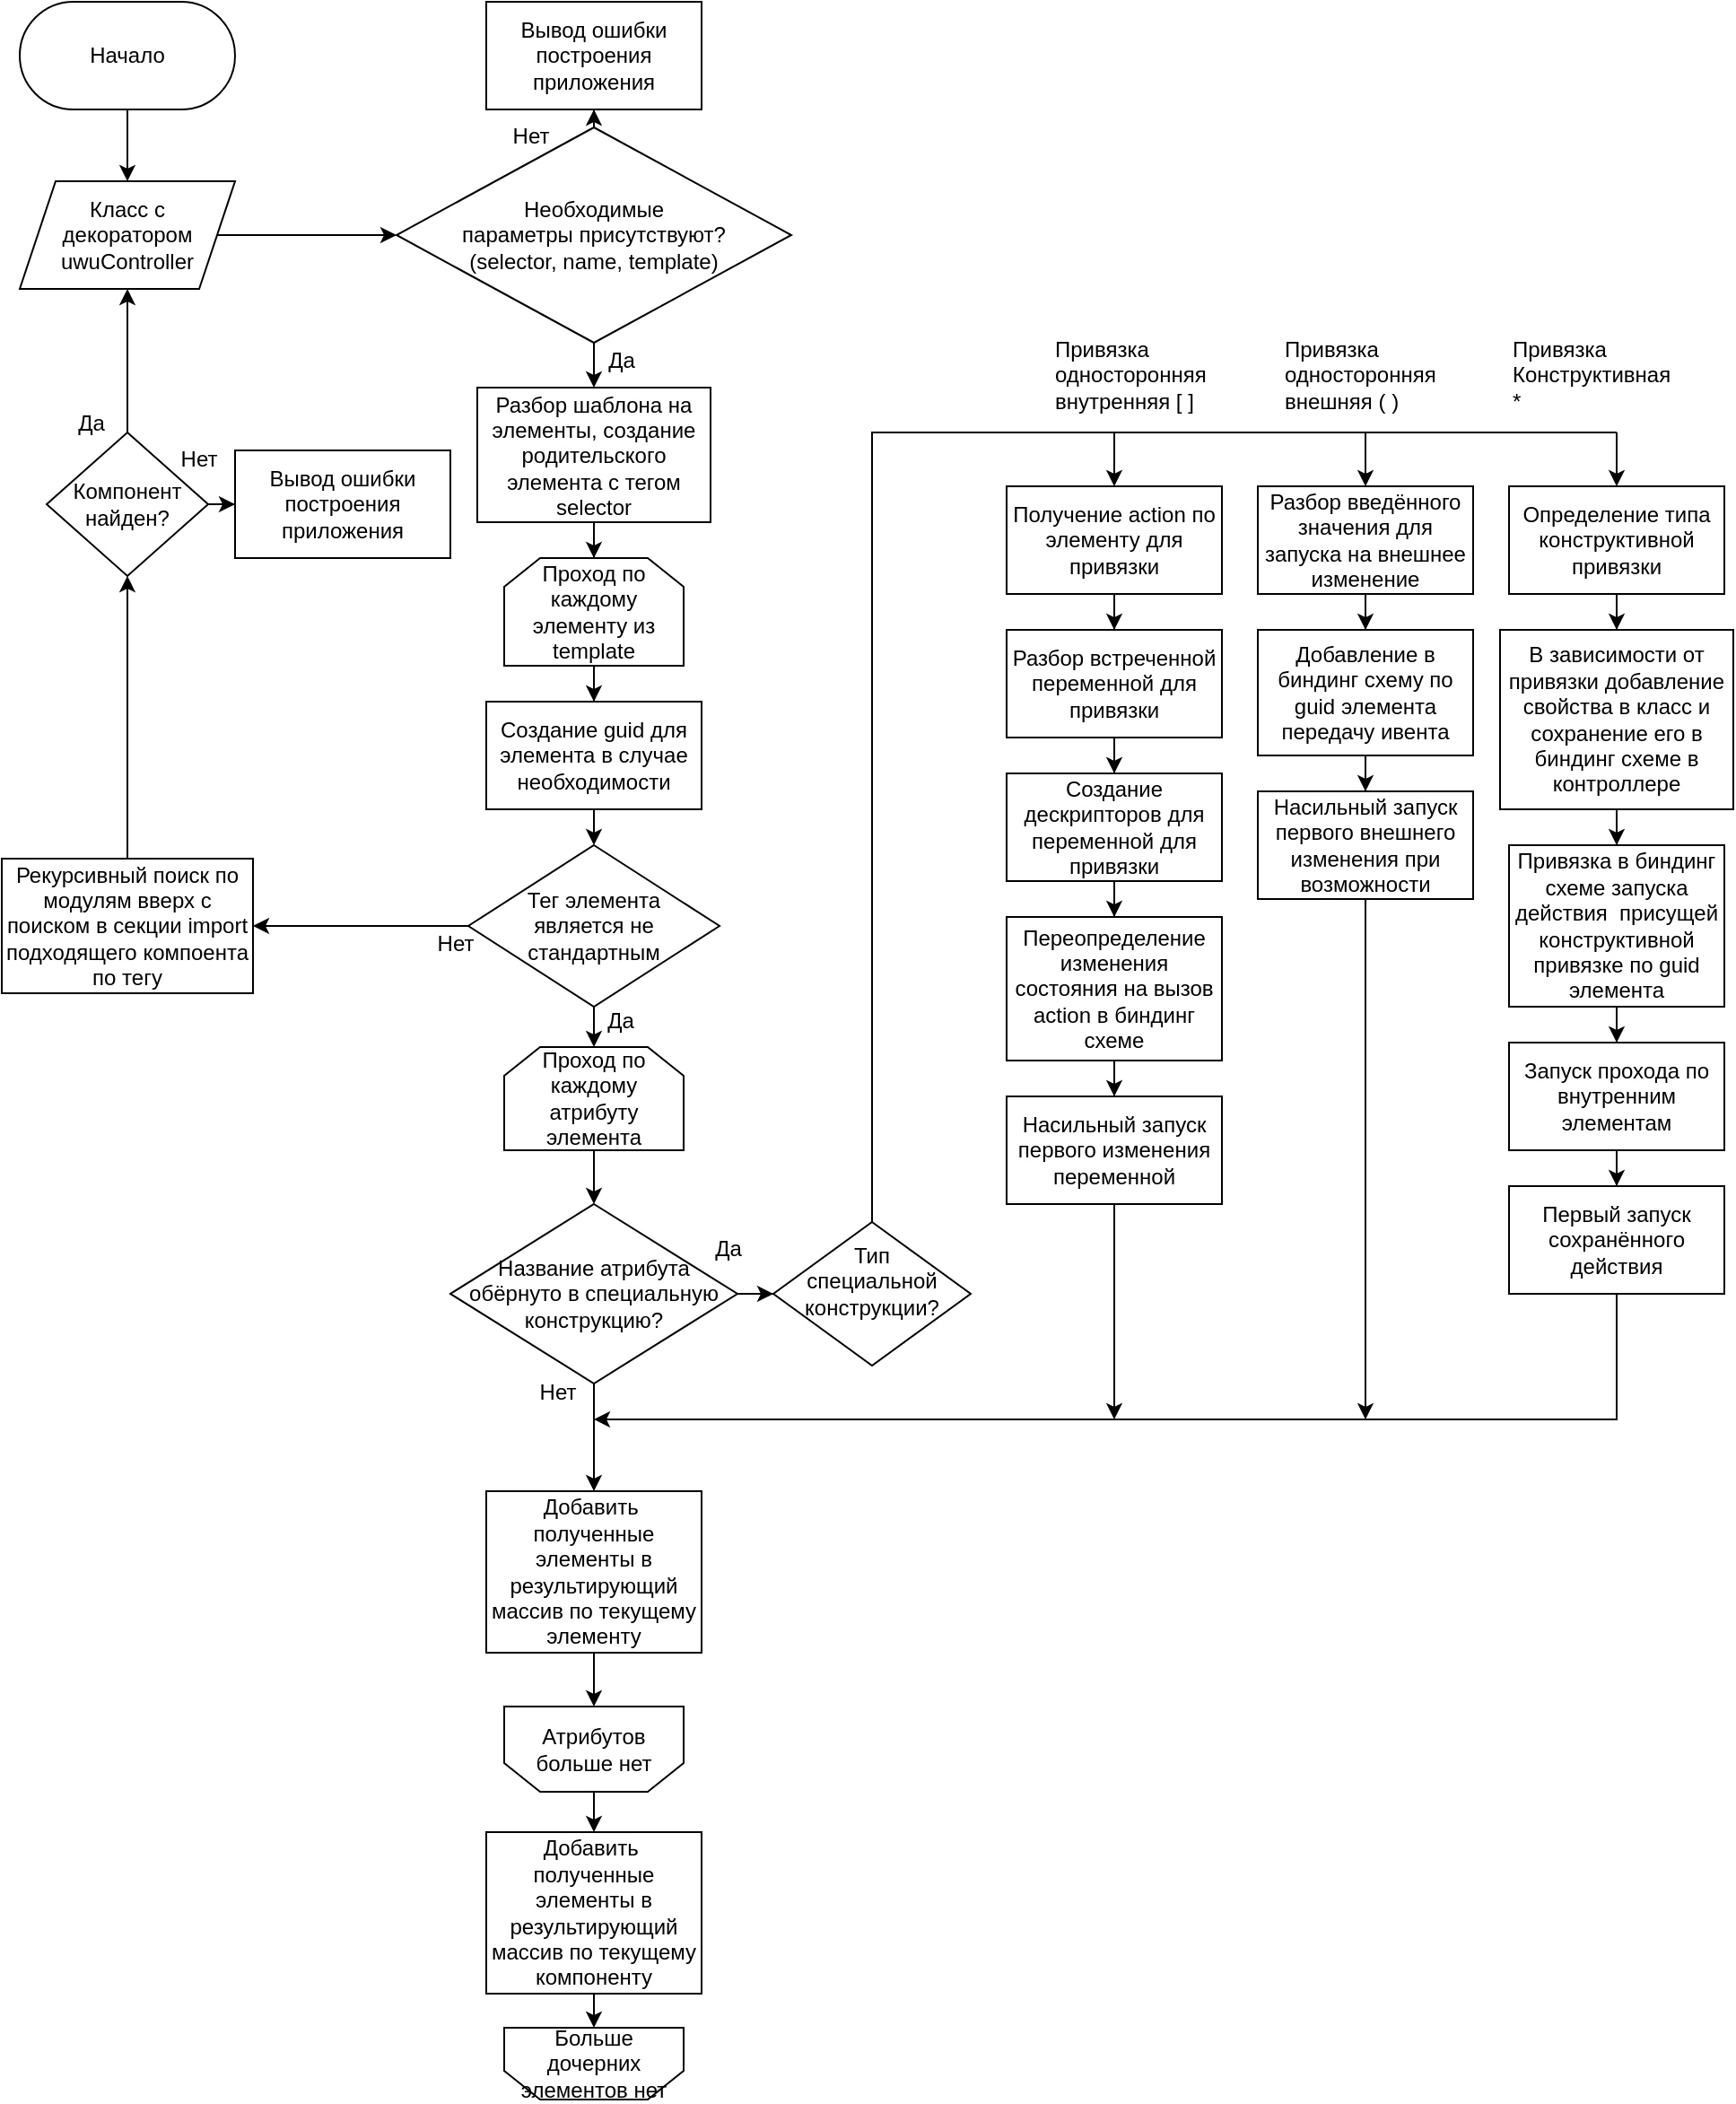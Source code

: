 <mxfile version="16.5.6" type="github">
  <diagram id="C5RBs43oDa-KdzZeNtuy" name="Page-1">
    <mxGraphModel dx="1221" dy="767" grid="1" gridSize="10" guides="1" tooltips="1" connect="1" arrows="1" fold="1" page="1" pageScale="1" pageWidth="827" pageHeight="1169" math="0" shadow="0">
      <root>
        <mxCell id="WIyWlLk6GJQsqaUBKTNV-0" />
        <mxCell id="WIyWlLk6GJQsqaUBKTNV-1" parent="WIyWlLk6GJQsqaUBKTNV-0" />
        <mxCell id="5Lq38UglI5ENBKYFWKuD-5" style="edgeStyle=orthogonalEdgeStyle;rounded=0;orthogonalLoop=1;jettySize=auto;html=1;entryX=0;entryY=0.5;entryDx=0;entryDy=0;" edge="1" parent="WIyWlLk6GJQsqaUBKTNV-1" source="5Lq38UglI5ENBKYFWKuD-0" target="5Lq38UglI5ENBKYFWKuD-4">
          <mxGeometry relative="1" as="geometry" />
        </mxCell>
        <mxCell id="5Lq38UglI5ENBKYFWKuD-0" value="&lt;div&gt;Класс с&lt;/div&gt;&lt;div&gt;декоратором&lt;/div&gt;&lt;div&gt;uwuController&lt;br&gt;&lt;/div&gt;" style="shape=parallelogram;perimeter=parallelogramPerimeter;whiteSpace=wrap;html=1;fixedSize=1;" vertex="1" parent="WIyWlLk6GJQsqaUBKTNV-1">
          <mxGeometry x="10" y="100" width="120" height="60" as="geometry" />
        </mxCell>
        <mxCell id="5Lq38UglI5ENBKYFWKuD-7" value="" style="edgeStyle=orthogonalEdgeStyle;rounded=0;orthogonalLoop=1;jettySize=auto;html=1;" edge="1" parent="WIyWlLk6GJQsqaUBKTNV-1" source="5Lq38UglI5ENBKYFWKuD-4" target="5Lq38UglI5ENBKYFWKuD-6">
          <mxGeometry relative="1" as="geometry" />
        </mxCell>
        <mxCell id="5Lq38UglI5ENBKYFWKuD-10" value="" style="edgeStyle=orthogonalEdgeStyle;rounded=0;orthogonalLoop=1;jettySize=auto;html=1;" edge="1" parent="WIyWlLk6GJQsqaUBKTNV-1" source="5Lq38UglI5ENBKYFWKuD-4" target="5Lq38UglI5ENBKYFWKuD-9">
          <mxGeometry relative="1" as="geometry" />
        </mxCell>
        <mxCell id="5Lq38UglI5ENBKYFWKuD-4" value="&lt;div&gt;Необходимые&lt;/div&gt;&lt;div&gt;параметры присутствуют?&lt;/div&gt;&lt;div&gt;(selector, name, template)&lt;br&gt;&lt;/div&gt;" style="rhombus;whiteSpace=wrap;html=1;" vertex="1" parent="WIyWlLk6GJQsqaUBKTNV-1">
          <mxGeometry x="220" y="70" width="220" height="120" as="geometry" />
        </mxCell>
        <mxCell id="5Lq38UglI5ENBKYFWKuD-6" value="&lt;div&gt;Вывод ошибки построения приложения&lt;br&gt;&lt;/div&gt;" style="whiteSpace=wrap;html=1;" vertex="1" parent="WIyWlLk6GJQsqaUBKTNV-1">
          <mxGeometry x="270" width="120" height="60" as="geometry" />
        </mxCell>
        <mxCell id="5Lq38UglI5ENBKYFWKuD-8" value="Нет" style="text;html=1;strokeColor=none;fillColor=none;align=center;verticalAlign=middle;whiteSpace=wrap;rounded=0;" vertex="1" parent="WIyWlLk6GJQsqaUBKTNV-1">
          <mxGeometry x="265" y="60" width="60" height="30" as="geometry" />
        </mxCell>
        <mxCell id="5Lq38UglI5ENBKYFWKuD-15" style="edgeStyle=orthogonalEdgeStyle;rounded=0;orthogonalLoop=1;jettySize=auto;html=1;entryX=0.5;entryY=0;entryDx=0;entryDy=0;" edge="1" parent="WIyWlLk6GJQsqaUBKTNV-1" source="5Lq38UglI5ENBKYFWKuD-9" target="5Lq38UglI5ENBKYFWKuD-14">
          <mxGeometry relative="1" as="geometry" />
        </mxCell>
        <mxCell id="5Lq38UglI5ENBKYFWKuD-9" value="Разбор шаблона на элементы, создание родительского элемента с тегом selector" style="whiteSpace=wrap;html=1;" vertex="1" parent="WIyWlLk6GJQsqaUBKTNV-1">
          <mxGeometry x="265" y="215" width="130" height="75" as="geometry" />
        </mxCell>
        <mxCell id="5Lq38UglI5ENBKYFWKuD-11" value="Да" style="text;html=1;align=center;verticalAlign=middle;resizable=0;points=[];autosize=1;strokeColor=none;fillColor=none;" vertex="1" parent="WIyWlLk6GJQsqaUBKTNV-1">
          <mxGeometry x="330" y="190" width="30" height="20" as="geometry" />
        </mxCell>
        <mxCell id="5Lq38UglI5ENBKYFWKuD-13" style="edgeStyle=orthogonalEdgeStyle;rounded=0;orthogonalLoop=1;jettySize=auto;html=1;entryX=0.5;entryY=0;entryDx=0;entryDy=0;" edge="1" parent="WIyWlLk6GJQsqaUBKTNV-1" source="5Lq38UglI5ENBKYFWKuD-12" target="5Lq38UglI5ENBKYFWKuD-0">
          <mxGeometry relative="1" as="geometry" />
        </mxCell>
        <mxCell id="5Lq38UglI5ENBKYFWKuD-12" value="Начало" style="rounded=1;whiteSpace=wrap;html=1;arcSize=50;" vertex="1" parent="WIyWlLk6GJQsqaUBKTNV-1">
          <mxGeometry x="10" width="120" height="60" as="geometry" />
        </mxCell>
        <mxCell id="5Lq38UglI5ENBKYFWKuD-73" style="edgeStyle=orthogonalEdgeStyle;rounded=0;orthogonalLoop=1;jettySize=auto;html=1;entryX=0.5;entryY=0;entryDx=0;entryDy=0;" edge="1" parent="WIyWlLk6GJQsqaUBKTNV-1" source="5Lq38UglI5ENBKYFWKuD-14" target="5Lq38UglI5ENBKYFWKuD-74">
          <mxGeometry relative="1" as="geometry">
            <mxPoint x="330" y="400" as="targetPoint" />
          </mxGeometry>
        </mxCell>
        <mxCell id="5Lq38UglI5ENBKYFWKuD-14" value="Проход по каждому элементу из template" style="shape=loopLimit;whiteSpace=wrap;html=1;" vertex="1" parent="WIyWlLk6GJQsqaUBKTNV-1">
          <mxGeometry x="280" y="310" width="100" height="60" as="geometry" />
        </mxCell>
        <mxCell id="5Lq38UglI5ENBKYFWKuD-23" value="" style="edgeStyle=orthogonalEdgeStyle;rounded=0;orthogonalLoop=1;jettySize=auto;html=1;" edge="1" parent="WIyWlLk6GJQsqaUBKTNV-1" source="5Lq38UglI5ENBKYFWKuD-18" target="5Lq38UglI5ENBKYFWKuD-22">
          <mxGeometry relative="1" as="geometry" />
        </mxCell>
        <mxCell id="5Lq38UglI5ENBKYFWKuD-42" style="edgeStyle=orthogonalEdgeStyle;rounded=0;orthogonalLoop=1;jettySize=auto;html=1;entryX=0.5;entryY=0;entryDx=0;entryDy=0;" edge="1" parent="WIyWlLk6GJQsqaUBKTNV-1" source="5Lq38UglI5ENBKYFWKuD-18" target="5Lq38UglI5ENBKYFWKuD-40">
          <mxGeometry relative="1" as="geometry" />
        </mxCell>
        <mxCell id="5Lq38UglI5ENBKYFWKuD-18" value="&lt;div&gt;Тег элемента&lt;/div&gt;&lt;div&gt;является не стандартным&lt;/div&gt;" style="rhombus;whiteSpace=wrap;html=1;" vertex="1" parent="WIyWlLk6GJQsqaUBKTNV-1">
          <mxGeometry x="260" y="470" width="140" height="90" as="geometry" />
        </mxCell>
        <mxCell id="5Lq38UglI5ENBKYFWKuD-27" style="edgeStyle=orthogonalEdgeStyle;rounded=0;orthogonalLoop=1;jettySize=auto;html=1;entryX=0.5;entryY=1;entryDx=0;entryDy=0;" edge="1" parent="WIyWlLk6GJQsqaUBKTNV-1" source="5Lq38UglI5ENBKYFWKuD-22" target="5Lq38UglI5ENBKYFWKuD-26">
          <mxGeometry relative="1" as="geometry" />
        </mxCell>
        <mxCell id="5Lq38UglI5ENBKYFWKuD-22" value="Рекурсивный поиск по модулям вверх с поиском в секции import подходящего компоента по тегу" style="whiteSpace=wrap;html=1;" vertex="1" parent="WIyWlLk6GJQsqaUBKTNV-1">
          <mxGeometry y="477.5" width="140" height="75" as="geometry" />
        </mxCell>
        <mxCell id="5Lq38UglI5ENBKYFWKuD-24" value="Да" style="text;html=1;strokeColor=none;fillColor=none;align=center;verticalAlign=middle;whiteSpace=wrap;rounded=0;" vertex="1" parent="WIyWlLk6GJQsqaUBKTNV-1">
          <mxGeometry x="315" y="552.5" width="60" height="30" as="geometry" />
        </mxCell>
        <mxCell id="5Lq38UglI5ENBKYFWKuD-31" style="edgeStyle=orthogonalEdgeStyle;rounded=0;orthogonalLoop=1;jettySize=auto;html=1;entryX=0.5;entryY=1;entryDx=0;entryDy=0;" edge="1" parent="WIyWlLk6GJQsqaUBKTNV-1" source="5Lq38UglI5ENBKYFWKuD-26" target="5Lq38UglI5ENBKYFWKuD-0">
          <mxGeometry relative="1" as="geometry" />
        </mxCell>
        <mxCell id="5Lq38UglI5ENBKYFWKuD-33" value="" style="edgeStyle=orthogonalEdgeStyle;rounded=0;orthogonalLoop=1;jettySize=auto;html=1;" edge="1" parent="WIyWlLk6GJQsqaUBKTNV-1" source="5Lq38UglI5ENBKYFWKuD-26" target="5Lq38UglI5ENBKYFWKuD-32">
          <mxGeometry relative="1" as="geometry" />
        </mxCell>
        <mxCell id="5Lq38UglI5ENBKYFWKuD-26" value="Компонент найден?" style="rhombus;whiteSpace=wrap;html=1;" vertex="1" parent="WIyWlLk6GJQsqaUBKTNV-1">
          <mxGeometry x="25" y="240" width="90" height="80" as="geometry" />
        </mxCell>
        <mxCell id="5Lq38UglI5ENBKYFWKuD-32" value="&lt;div&gt;Вывод ошибки построения приложения&lt;br&gt;&lt;/div&gt;" style="whiteSpace=wrap;html=1;" vertex="1" parent="WIyWlLk6GJQsqaUBKTNV-1">
          <mxGeometry x="130" y="250" width="120" height="60" as="geometry" />
        </mxCell>
        <mxCell id="5Lq38UglI5ENBKYFWKuD-34" value="Да" style="text;html=1;strokeColor=none;fillColor=none;align=center;verticalAlign=middle;whiteSpace=wrap;rounded=0;" vertex="1" parent="WIyWlLk6GJQsqaUBKTNV-1">
          <mxGeometry x="20" y="220" width="60" height="30" as="geometry" />
        </mxCell>
        <mxCell id="5Lq38UglI5ENBKYFWKuD-36" value="Нет" style="text;html=1;strokeColor=none;fillColor=none;align=center;verticalAlign=middle;whiteSpace=wrap;rounded=0;" vertex="1" parent="WIyWlLk6GJQsqaUBKTNV-1">
          <mxGeometry x="80" y="240" width="60" height="30" as="geometry" />
        </mxCell>
        <mxCell id="5Lq38UglI5ENBKYFWKuD-38" value="Нет" style="text;html=1;strokeColor=none;fillColor=none;align=center;verticalAlign=middle;whiteSpace=wrap;rounded=0;" vertex="1" parent="WIyWlLk6GJQsqaUBKTNV-1">
          <mxGeometry x="223" y="510" width="60" height="30" as="geometry" />
        </mxCell>
        <mxCell id="5Lq38UglI5ENBKYFWKuD-43" style="edgeStyle=orthogonalEdgeStyle;rounded=0;orthogonalLoop=1;jettySize=auto;html=1;" edge="1" parent="WIyWlLk6GJQsqaUBKTNV-1" source="5Lq38UglI5ENBKYFWKuD-40">
          <mxGeometry relative="1" as="geometry">
            <mxPoint x="330" y="670" as="targetPoint" />
          </mxGeometry>
        </mxCell>
        <mxCell id="5Lq38UglI5ENBKYFWKuD-40" value="Проход по каждому атрибуту элемента" style="shape=loopLimit;whiteSpace=wrap;html=1;" vertex="1" parent="WIyWlLk6GJQsqaUBKTNV-1">
          <mxGeometry x="280" y="582.5" width="100" height="57.5" as="geometry" />
        </mxCell>
        <mxCell id="5Lq38UglI5ENBKYFWKuD-46" value="" style="edgeStyle=orthogonalEdgeStyle;rounded=0;orthogonalLoop=1;jettySize=auto;html=1;" edge="1" parent="WIyWlLk6GJQsqaUBKTNV-1" source="5Lq38UglI5ENBKYFWKuD-44" target="5Lq38UglI5ENBKYFWKuD-45">
          <mxGeometry relative="1" as="geometry" />
        </mxCell>
        <mxCell id="5Lq38UglI5ENBKYFWKuD-52" value="" style="edgeStyle=orthogonalEdgeStyle;rounded=0;orthogonalLoop=1;jettySize=auto;html=1;" edge="1" parent="WIyWlLk6GJQsqaUBKTNV-1" source="5Lq38UglI5ENBKYFWKuD-44" target="5Lq38UglI5ENBKYFWKuD-51">
          <mxGeometry relative="1" as="geometry" />
        </mxCell>
        <mxCell id="5Lq38UglI5ENBKYFWKuD-44" value="Название атрибута обёрнуто в специальную конструкцию?" style="rhombus;whiteSpace=wrap;html=1;" vertex="1" parent="WIyWlLk6GJQsqaUBKTNV-1">
          <mxGeometry x="250" y="670" width="160" height="100" as="geometry" />
        </mxCell>
        <mxCell id="5Lq38UglI5ENBKYFWKuD-99" style="edgeStyle=orthogonalEdgeStyle;rounded=0;orthogonalLoop=1;jettySize=auto;html=1;entryX=0.5;entryY=1;entryDx=0;entryDy=0;" edge="1" parent="WIyWlLk6GJQsqaUBKTNV-1" source="5Lq38UglI5ENBKYFWKuD-45" target="5Lq38UglI5ENBKYFWKuD-98">
          <mxGeometry relative="1" as="geometry" />
        </mxCell>
        <mxCell id="5Lq38UglI5ENBKYFWKuD-45" value="Добавить&amp;nbsp; полученные элементы в результирующий массив по текущему элементу" style="whiteSpace=wrap;html=1;" vertex="1" parent="WIyWlLk6GJQsqaUBKTNV-1">
          <mxGeometry x="270" y="830" width="120" height="90" as="geometry" />
        </mxCell>
        <mxCell id="5Lq38UglI5ENBKYFWKuD-47" value="Нет" style="text;html=1;strokeColor=none;fillColor=none;align=center;verticalAlign=middle;whiteSpace=wrap;rounded=0;" vertex="1" parent="WIyWlLk6GJQsqaUBKTNV-1">
          <mxGeometry x="280" y="760" width="60" height="30" as="geometry" />
        </mxCell>
        <mxCell id="5Lq38UglI5ENBKYFWKuD-50" value="Да" style="text;html=1;strokeColor=none;fillColor=none;align=center;verticalAlign=middle;whiteSpace=wrap;rounded=0;" vertex="1" parent="WIyWlLk6GJQsqaUBKTNV-1">
          <mxGeometry x="375" y="680" width="60" height="30" as="geometry" />
        </mxCell>
        <mxCell id="5Lq38UglI5ENBKYFWKuD-53" style="edgeStyle=orthogonalEdgeStyle;rounded=0;orthogonalLoop=1;jettySize=auto;html=1;entryX=0.5;entryY=0;entryDx=0;entryDy=0;" edge="1" parent="WIyWlLk6GJQsqaUBKTNV-1" source="5Lq38UglI5ENBKYFWKuD-51" target="5Lq38UglI5ENBKYFWKuD-55">
          <mxGeometry relative="1" as="geometry">
            <mxPoint x="485" y="100.0" as="targetPoint" />
            <Array as="points">
              <mxPoint x="485" y="240" />
              <mxPoint x="620" y="240" />
            </Array>
          </mxGeometry>
        </mxCell>
        <mxCell id="5Lq38UglI5ENBKYFWKuD-51" value="&lt;div&gt;Тип&lt;/div&gt;&lt;div&gt;специальной конструкции?&lt;/div&gt;&lt;div&gt;&lt;br&gt;&lt;/div&gt;" style="rhombus;whiteSpace=wrap;html=1;" vertex="1" parent="WIyWlLk6GJQsqaUBKTNV-1">
          <mxGeometry x="430" y="680" width="110" height="80" as="geometry" />
        </mxCell>
        <mxCell id="5Lq38UglI5ENBKYFWKuD-83" value="" style="edgeStyle=orthogonalEdgeStyle;rounded=0;orthogonalLoop=1;jettySize=auto;html=1;" edge="1" parent="WIyWlLk6GJQsqaUBKTNV-1" source="5Lq38UglI5ENBKYFWKuD-55" target="5Lq38UglI5ENBKYFWKuD-82">
          <mxGeometry relative="1" as="geometry" />
        </mxCell>
        <mxCell id="5Lq38UglI5ENBKYFWKuD-55" value="Получение action по элементу для привязки" style="rounded=0;whiteSpace=wrap;html=1;" vertex="1" parent="WIyWlLk6GJQsqaUBKTNV-1">
          <mxGeometry x="560" y="270" width="120" height="60" as="geometry" />
        </mxCell>
        <mxCell id="5Lq38UglI5ENBKYFWKuD-56" value="Привязка односторонняя внутренняя [ ]" style="text;whiteSpace=wrap;html=1;" vertex="1" parent="WIyWlLk6GJQsqaUBKTNV-1">
          <mxGeometry x="585" y="180" width="95" height="50" as="geometry" />
        </mxCell>
        <mxCell id="5Lq38UglI5ENBKYFWKuD-57" value="" style="endArrow=none;html=1;rounded=0;" edge="1" parent="WIyWlLk6GJQsqaUBKTNV-1">
          <mxGeometry width="50" height="50" relative="1" as="geometry">
            <mxPoint x="620" y="240" as="sourcePoint" />
            <mxPoint x="900" y="240" as="targetPoint" />
          </mxGeometry>
        </mxCell>
        <mxCell id="5Lq38UglI5ENBKYFWKuD-91" value="" style="edgeStyle=orthogonalEdgeStyle;rounded=0;orthogonalLoop=1;jettySize=auto;html=1;" edge="1" parent="WIyWlLk6GJQsqaUBKTNV-1" source="5Lq38UglI5ENBKYFWKuD-58" target="5Lq38UglI5ENBKYFWKuD-90">
          <mxGeometry relative="1" as="geometry" />
        </mxCell>
        <mxCell id="5Lq38UglI5ENBKYFWKuD-58" value="Разбор введённого значения для запуска на внешнее изменение" style="rounded=0;whiteSpace=wrap;html=1;" vertex="1" parent="WIyWlLk6GJQsqaUBKTNV-1">
          <mxGeometry x="700" y="270" width="120" height="60" as="geometry" />
        </mxCell>
        <mxCell id="5Lq38UglI5ENBKYFWKuD-59" value="" style="endArrow=classic;html=1;rounded=0;entryX=0.5;entryY=0;entryDx=0;entryDy=0;" edge="1" parent="WIyWlLk6GJQsqaUBKTNV-1" target="5Lq38UglI5ENBKYFWKuD-58">
          <mxGeometry width="50" height="50" relative="1" as="geometry">
            <mxPoint x="760" y="240" as="sourcePoint" />
            <mxPoint x="810" y="190" as="targetPoint" />
          </mxGeometry>
        </mxCell>
        <mxCell id="5Lq38UglI5ENBKYFWKuD-60" value="&lt;div&gt;Привязка &lt;br&gt;&lt;/div&gt;&lt;div&gt;односторонняя внешняя ( )&lt;br&gt;&lt;/div&gt;" style="text;whiteSpace=wrap;html=1;" vertex="1" parent="WIyWlLk6GJQsqaUBKTNV-1">
          <mxGeometry x="712.5" y="180" width="95" height="50" as="geometry" />
        </mxCell>
        <mxCell id="5Lq38UglI5ENBKYFWKuD-61" value="&lt;div&gt;Привязка&lt;/div&gt;&lt;div&gt;Конструктивная&lt;/div&gt;&lt;div&gt;*&lt;br&gt;&lt;/div&gt;" style="text;whiteSpace=wrap;html=1;" vertex="1" parent="WIyWlLk6GJQsqaUBKTNV-1">
          <mxGeometry x="840" y="180" width="95" height="50" as="geometry" />
        </mxCell>
        <mxCell id="5Lq38UglI5ENBKYFWKuD-65" value="" style="edgeStyle=orthogonalEdgeStyle;rounded=0;orthogonalLoop=1;jettySize=auto;html=1;" edge="1" parent="WIyWlLk6GJQsqaUBKTNV-1" source="5Lq38UglI5ENBKYFWKuD-62" target="5Lq38UglI5ENBKYFWKuD-64">
          <mxGeometry relative="1" as="geometry" />
        </mxCell>
        <mxCell id="5Lq38UglI5ENBKYFWKuD-62" value="Определение типа конструктивной привязки" style="rounded=0;whiteSpace=wrap;html=1;" vertex="1" parent="WIyWlLk6GJQsqaUBKTNV-1">
          <mxGeometry x="840" y="270" width="120" height="60" as="geometry" />
        </mxCell>
        <mxCell id="5Lq38UglI5ENBKYFWKuD-63" value="" style="endArrow=classic;html=1;rounded=0;entryX=0.5;entryY=0;entryDx=0;entryDy=0;" edge="1" parent="WIyWlLk6GJQsqaUBKTNV-1" target="5Lq38UglI5ENBKYFWKuD-62">
          <mxGeometry width="50" height="50" relative="1" as="geometry">
            <mxPoint x="900" y="240" as="sourcePoint" />
            <mxPoint x="950" y="190" as="targetPoint" />
          </mxGeometry>
        </mxCell>
        <mxCell id="5Lq38UglI5ENBKYFWKuD-68" value="" style="edgeStyle=orthogonalEdgeStyle;rounded=0;orthogonalLoop=1;jettySize=auto;html=1;" edge="1" parent="WIyWlLk6GJQsqaUBKTNV-1" source="5Lq38UglI5ENBKYFWKuD-64" target="5Lq38UglI5ENBKYFWKuD-67">
          <mxGeometry relative="1" as="geometry" />
        </mxCell>
        <mxCell id="5Lq38UglI5ENBKYFWKuD-64" value="В зависимости от привязки добавление свойства в класс и сохранение его в биндинг схеме в контроллере" style="whiteSpace=wrap;html=1;rounded=0;" vertex="1" parent="WIyWlLk6GJQsqaUBKTNV-1">
          <mxGeometry x="835" y="350" width="130" height="100" as="geometry" />
        </mxCell>
        <mxCell id="5Lq38UglI5ENBKYFWKuD-78" value="" style="edgeStyle=orthogonalEdgeStyle;rounded=0;orthogonalLoop=1;jettySize=auto;html=1;" edge="1" parent="WIyWlLk6GJQsqaUBKTNV-1" source="5Lq38UglI5ENBKYFWKuD-67" target="5Lq38UglI5ENBKYFWKuD-77">
          <mxGeometry relative="1" as="geometry" />
        </mxCell>
        <mxCell id="5Lq38UglI5ENBKYFWKuD-67" value="Привязка в биндинг схеме запуска действия&amp;nbsp; присущей конструктивной привязке по guid элемента" style="whiteSpace=wrap;html=1;rounded=0;" vertex="1" parent="WIyWlLk6GJQsqaUBKTNV-1">
          <mxGeometry x="840" y="470" width="120" height="90" as="geometry" />
        </mxCell>
        <mxCell id="5Lq38UglI5ENBKYFWKuD-97" style="edgeStyle=orthogonalEdgeStyle;rounded=0;orthogonalLoop=1;jettySize=auto;html=1;" edge="1" parent="WIyWlLk6GJQsqaUBKTNV-1" source="5Lq38UglI5ENBKYFWKuD-69">
          <mxGeometry relative="1" as="geometry">
            <mxPoint x="330" y="790" as="targetPoint" />
            <Array as="points">
              <mxPoint x="900" y="790" />
            </Array>
          </mxGeometry>
        </mxCell>
        <mxCell id="5Lq38UglI5ENBKYFWKuD-69" value="Первый запуск сохранённого действия" style="whiteSpace=wrap;html=1;rounded=0;" vertex="1" parent="WIyWlLk6GJQsqaUBKTNV-1">
          <mxGeometry x="840" y="660" width="120" height="60" as="geometry" />
        </mxCell>
        <mxCell id="5Lq38UglI5ENBKYFWKuD-76" style="edgeStyle=orthogonalEdgeStyle;rounded=0;orthogonalLoop=1;jettySize=auto;html=1;exitX=0.5;exitY=1;exitDx=0;exitDy=0;entryX=0.5;entryY=0;entryDx=0;entryDy=0;" edge="1" parent="WIyWlLk6GJQsqaUBKTNV-1" source="5Lq38UglI5ENBKYFWKuD-74" target="5Lq38UglI5ENBKYFWKuD-18">
          <mxGeometry relative="1" as="geometry" />
        </mxCell>
        <mxCell id="5Lq38UglI5ENBKYFWKuD-74" value="Создание guid для элемента в случае необходимости" style="rounded=0;whiteSpace=wrap;html=1;" vertex="1" parent="WIyWlLk6GJQsqaUBKTNV-1">
          <mxGeometry x="270" y="390" width="120" height="60" as="geometry" />
        </mxCell>
        <mxCell id="5Lq38UglI5ENBKYFWKuD-79" style="edgeStyle=orthogonalEdgeStyle;rounded=0;orthogonalLoop=1;jettySize=auto;html=1;entryX=0.5;entryY=0;entryDx=0;entryDy=0;" edge="1" parent="WIyWlLk6GJQsqaUBKTNV-1" source="5Lq38UglI5ENBKYFWKuD-77" target="5Lq38UglI5ENBKYFWKuD-69">
          <mxGeometry relative="1" as="geometry" />
        </mxCell>
        <mxCell id="5Lq38UglI5ENBKYFWKuD-77" value="Запуск прохода по внутренним элементам" style="whiteSpace=wrap;html=1;rounded=0;" vertex="1" parent="WIyWlLk6GJQsqaUBKTNV-1">
          <mxGeometry x="840" y="580" width="120" height="60" as="geometry" />
        </mxCell>
        <mxCell id="5Lq38UglI5ENBKYFWKuD-85" value="" style="edgeStyle=orthogonalEdgeStyle;rounded=0;orthogonalLoop=1;jettySize=auto;html=1;" edge="1" parent="WIyWlLk6GJQsqaUBKTNV-1" source="5Lq38UglI5ENBKYFWKuD-82" target="5Lq38UglI5ENBKYFWKuD-84">
          <mxGeometry relative="1" as="geometry" />
        </mxCell>
        <mxCell id="5Lq38UglI5ENBKYFWKuD-82" value="Разбор встреченной переменной для привязки" style="whiteSpace=wrap;html=1;rounded=0;" vertex="1" parent="WIyWlLk6GJQsqaUBKTNV-1">
          <mxGeometry x="560" y="350" width="120" height="60" as="geometry" />
        </mxCell>
        <mxCell id="5Lq38UglI5ENBKYFWKuD-87" value="" style="edgeStyle=orthogonalEdgeStyle;rounded=0;orthogonalLoop=1;jettySize=auto;html=1;" edge="1" parent="WIyWlLk6GJQsqaUBKTNV-1" source="5Lq38UglI5ENBKYFWKuD-84" target="5Lq38UglI5ENBKYFWKuD-86">
          <mxGeometry relative="1" as="geometry" />
        </mxCell>
        <mxCell id="5Lq38UglI5ENBKYFWKuD-84" value="Создание дескрипторов для переменной для привязки" style="whiteSpace=wrap;html=1;rounded=0;" vertex="1" parent="WIyWlLk6GJQsqaUBKTNV-1">
          <mxGeometry x="560" y="430" width="120" height="60" as="geometry" />
        </mxCell>
        <mxCell id="5Lq38UglI5ENBKYFWKuD-89" value="" style="edgeStyle=orthogonalEdgeStyle;rounded=0;orthogonalLoop=1;jettySize=auto;html=1;" edge="1" parent="WIyWlLk6GJQsqaUBKTNV-1" source="5Lq38UglI5ENBKYFWKuD-86" target="5Lq38UglI5ENBKYFWKuD-88">
          <mxGeometry relative="1" as="geometry" />
        </mxCell>
        <mxCell id="5Lq38UglI5ENBKYFWKuD-86" value="Переопределение изменения состояния на вызов action в биндинг схеме" style="whiteSpace=wrap;html=1;rounded=0;" vertex="1" parent="WIyWlLk6GJQsqaUBKTNV-1">
          <mxGeometry x="560" y="510" width="120" height="80" as="geometry" />
        </mxCell>
        <mxCell id="5Lq38UglI5ENBKYFWKuD-96" style="edgeStyle=orthogonalEdgeStyle;rounded=0;orthogonalLoop=1;jettySize=auto;html=1;" edge="1" parent="WIyWlLk6GJQsqaUBKTNV-1" source="5Lq38UglI5ENBKYFWKuD-88">
          <mxGeometry relative="1" as="geometry">
            <mxPoint x="620" y="790" as="targetPoint" />
          </mxGeometry>
        </mxCell>
        <mxCell id="5Lq38UglI5ENBKYFWKuD-88" value="Насильный запуск первого изменения переменной" style="whiteSpace=wrap;html=1;rounded=0;" vertex="1" parent="WIyWlLk6GJQsqaUBKTNV-1">
          <mxGeometry x="560" y="610" width="120" height="60" as="geometry" />
        </mxCell>
        <mxCell id="5Lq38UglI5ENBKYFWKuD-93" value="" style="edgeStyle=orthogonalEdgeStyle;rounded=0;orthogonalLoop=1;jettySize=auto;html=1;" edge="1" parent="WIyWlLk6GJQsqaUBKTNV-1" source="5Lq38UglI5ENBKYFWKuD-90" target="5Lq38UglI5ENBKYFWKuD-92">
          <mxGeometry relative="1" as="geometry" />
        </mxCell>
        <mxCell id="5Lq38UglI5ENBKYFWKuD-90" value="Добавление в биндинг схему по guid элемента передачу ивента" style="whiteSpace=wrap;html=1;rounded=0;" vertex="1" parent="WIyWlLk6GJQsqaUBKTNV-1">
          <mxGeometry x="700" y="350" width="120" height="70" as="geometry" />
        </mxCell>
        <mxCell id="5Lq38UglI5ENBKYFWKuD-95" style="edgeStyle=orthogonalEdgeStyle;rounded=0;orthogonalLoop=1;jettySize=auto;html=1;" edge="1" parent="WIyWlLk6GJQsqaUBKTNV-1" source="5Lq38UglI5ENBKYFWKuD-92">
          <mxGeometry relative="1" as="geometry">
            <mxPoint x="760" y="790" as="targetPoint" />
          </mxGeometry>
        </mxCell>
        <mxCell id="5Lq38UglI5ENBKYFWKuD-92" value="Насильный запуск первого внешнего изменения при возможности" style="whiteSpace=wrap;html=1;rounded=0;" vertex="1" parent="WIyWlLk6GJQsqaUBKTNV-1">
          <mxGeometry x="700" y="440" width="120" height="60" as="geometry" />
        </mxCell>
        <mxCell id="5Lq38UglI5ENBKYFWKuD-101" style="edgeStyle=orthogonalEdgeStyle;rounded=0;orthogonalLoop=1;jettySize=auto;html=1;exitX=0.5;exitY=0;exitDx=0;exitDy=0;entryX=0.5;entryY=0;entryDx=0;entryDy=0;" edge="1" parent="WIyWlLk6GJQsqaUBKTNV-1" source="5Lq38UglI5ENBKYFWKuD-98" target="5Lq38UglI5ENBKYFWKuD-100">
          <mxGeometry relative="1" as="geometry" />
        </mxCell>
        <mxCell id="5Lq38UglI5ENBKYFWKuD-98" value="Атрибутов больше нет" style="shape=loopLimit;whiteSpace=wrap;html=1;direction=west;" vertex="1" parent="WIyWlLk6GJQsqaUBKTNV-1">
          <mxGeometry x="280" y="950" width="100" height="47.5" as="geometry" />
        </mxCell>
        <mxCell id="5Lq38UglI5ENBKYFWKuD-104" style="edgeStyle=orthogonalEdgeStyle;rounded=0;orthogonalLoop=1;jettySize=auto;html=1;exitX=0.5;exitY=1;exitDx=0;exitDy=0;entryX=0.5;entryY=1;entryDx=0;entryDy=0;" edge="1" parent="WIyWlLk6GJQsqaUBKTNV-1" source="5Lq38UglI5ENBKYFWKuD-100" target="5Lq38UglI5ENBKYFWKuD-103">
          <mxGeometry relative="1" as="geometry" />
        </mxCell>
        <mxCell id="5Lq38UglI5ENBKYFWKuD-100" value="Добавить&amp;nbsp; полученные элементы в результирующий массив по текущему компоненту" style="whiteSpace=wrap;html=1;" vertex="1" parent="WIyWlLk6GJQsqaUBKTNV-1">
          <mxGeometry x="270" y="1020" width="120" height="90" as="geometry" />
        </mxCell>
        <mxCell id="5Lq38UglI5ENBKYFWKuD-103" value="Больше дочерних элементов нет" style="shape=loopLimit;whiteSpace=wrap;html=1;direction=west;" vertex="1" parent="WIyWlLk6GJQsqaUBKTNV-1">
          <mxGeometry x="280" y="1129" width="100" height="40" as="geometry" />
        </mxCell>
      </root>
    </mxGraphModel>
  </diagram>
</mxfile>

